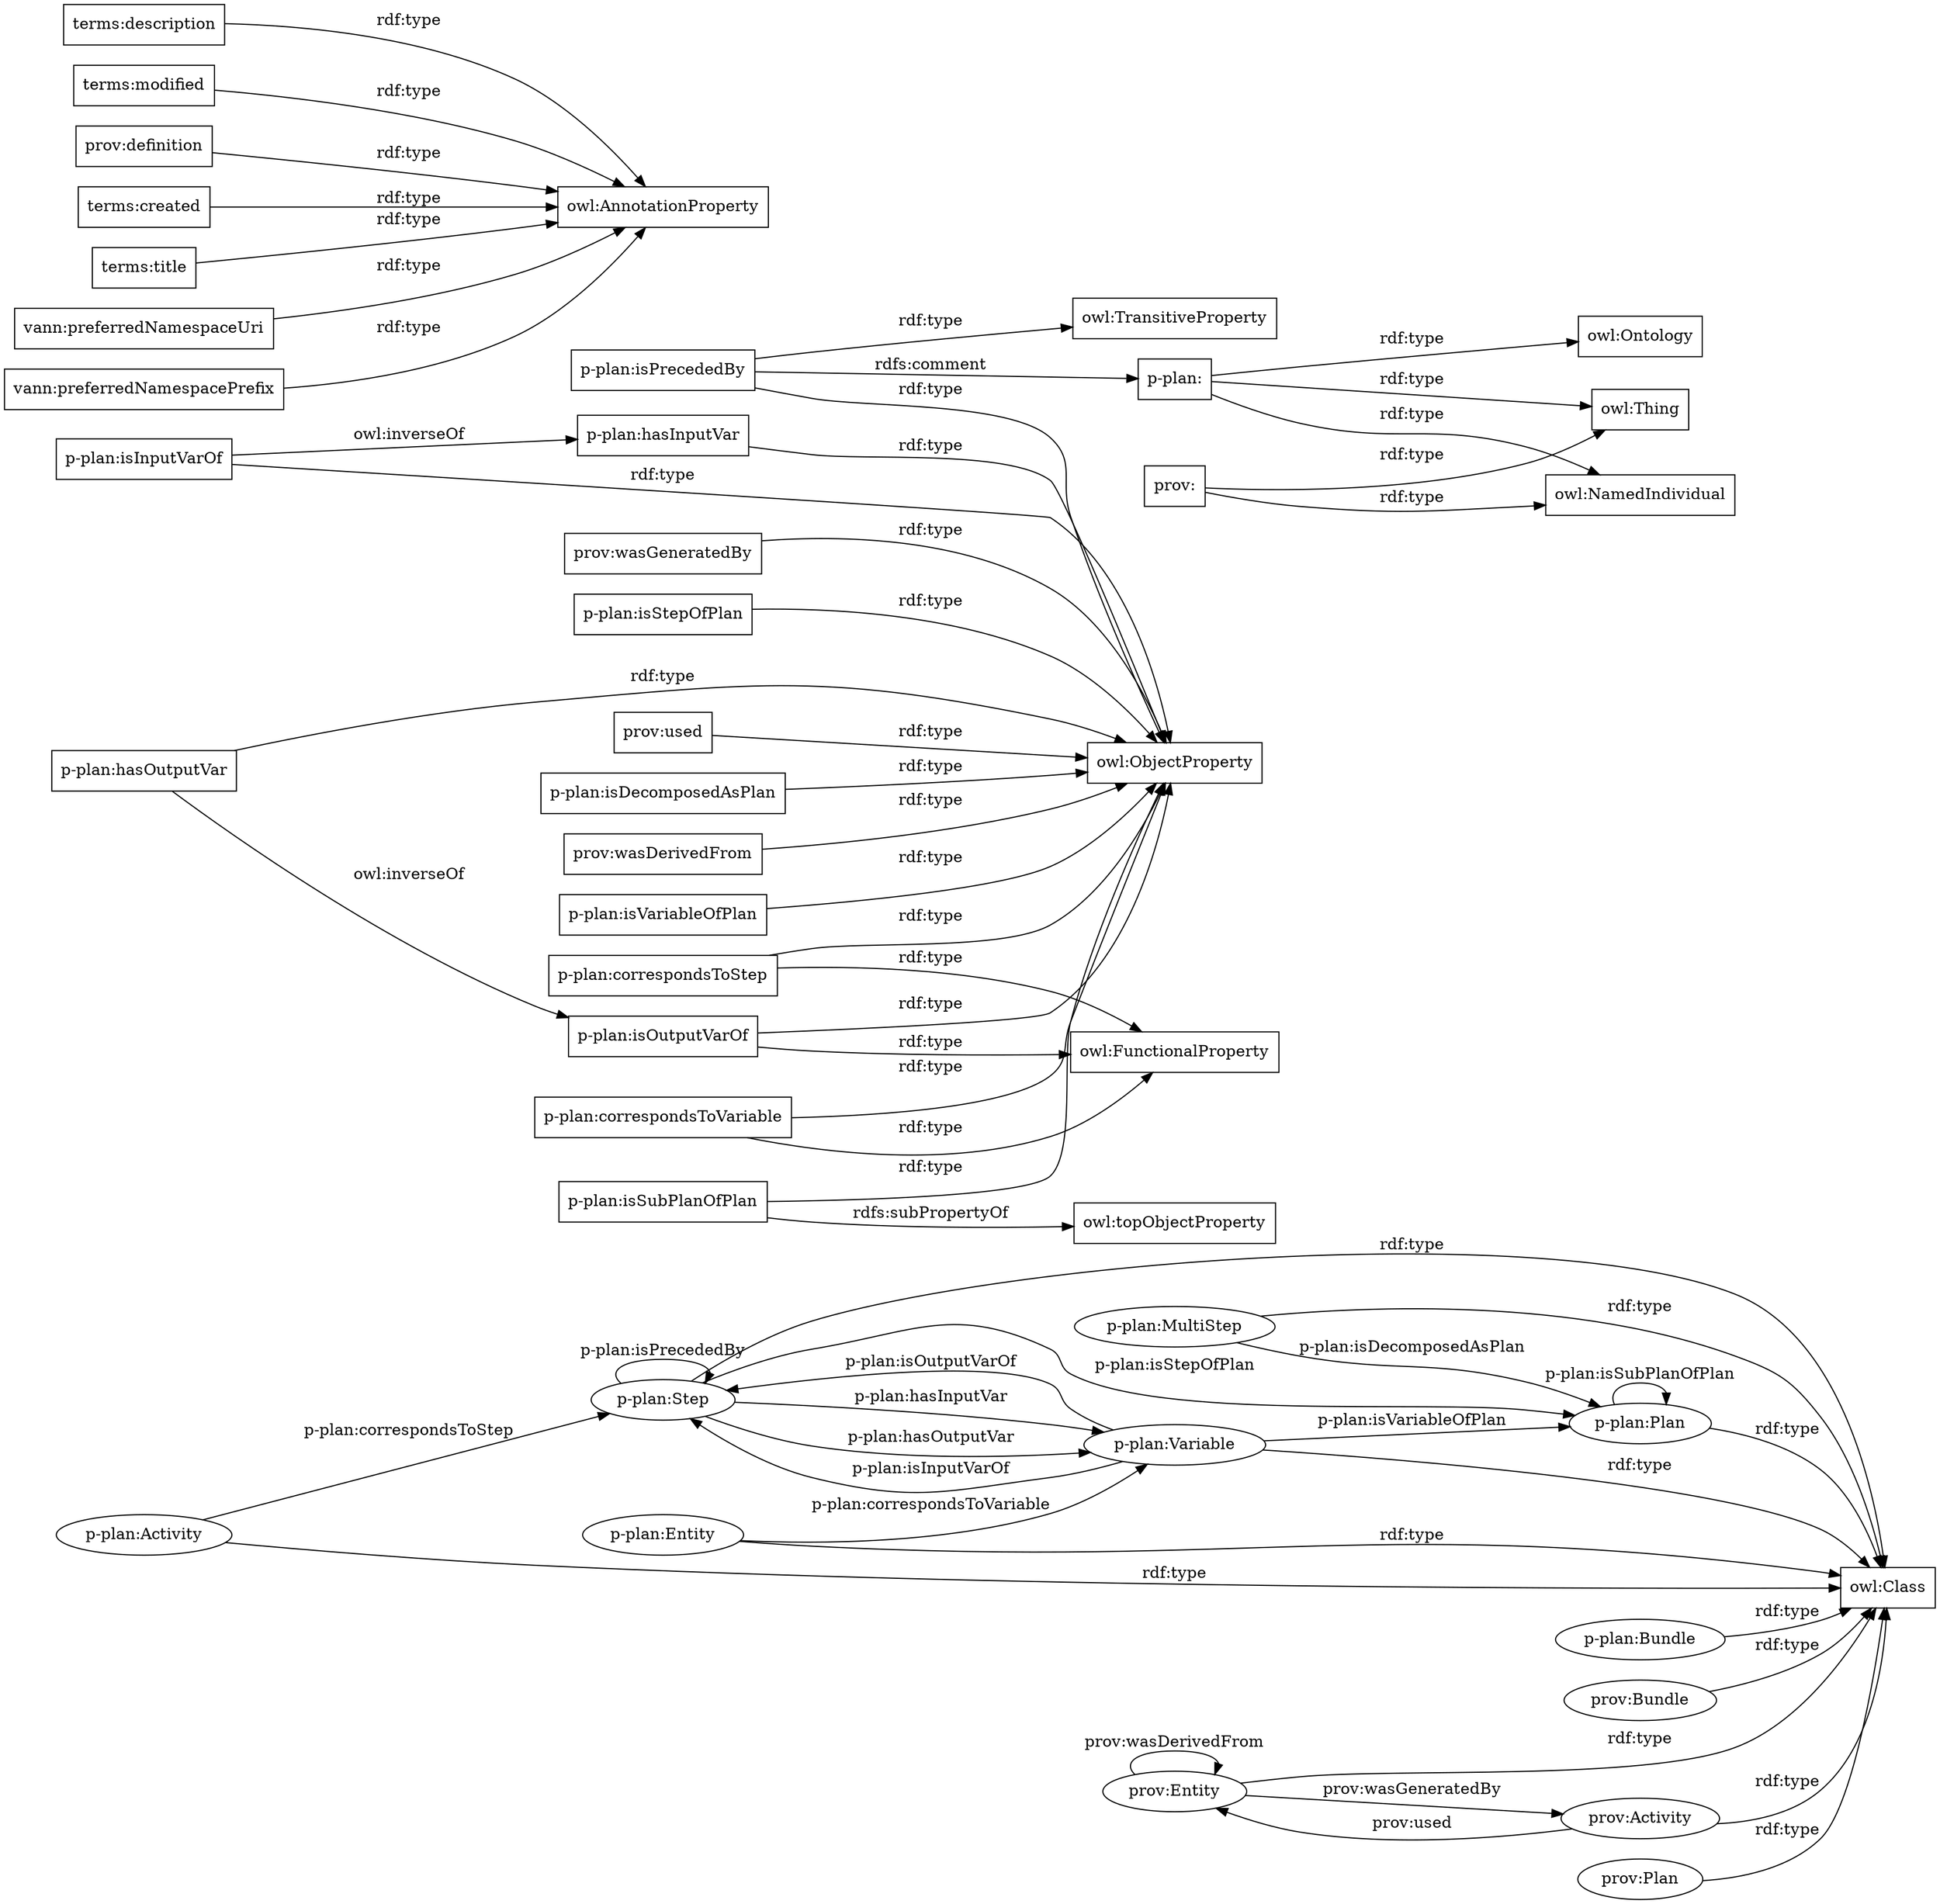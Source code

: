 digraph ar2dtool_diagram { 
rankdir=LR;
size="1000"
node [shape = ellipse, color="black"]; "p-plan:MultiStep" "p-plan:Activity" "p-plan:Step" "p-plan:Entity" "p-plan:Bundle" "prov:Bundle" "prov:Entity" "p-plan:Plan" "prov:Plan" "prov:Activity" "p-plan:Variable" ; /*classes style*/
node [shape = rectangle, color="black"]; "p-plan:" "prov:" ; /*individuals style*/
	"p-plan:Activity" -> "owl:Class" [ label = "rdf:type" ];
	"p-plan:Entity" -> "owl:Class" [ label = "rdf:type" ];
	"p-plan:isStepOfPlan" -> "owl:ObjectProperty" [ label = "rdf:type" ];
	"terms:description" -> "owl:AnnotationProperty" [ label = "rdf:type" ];
	"p-plan:hasInputVar" -> "owl:ObjectProperty" [ label = "rdf:type" ];
	"prov:used" -> "owl:ObjectProperty" [ label = "rdf:type" ];
	"p-plan:isDecomposedAsPlan" -> "owl:ObjectProperty" [ label = "rdf:type" ];
	"terms:modified" -> "owl:AnnotationProperty" [ label = "rdf:type" ];
	"prov:Plan" -> "owl:Class" [ label = "rdf:type" ];
	"p-plan:correspondsToVariable" -> "owl:FunctionalProperty" [ label = "rdf:type" ];
	"p-plan:correspondsToVariable" -> "owl:ObjectProperty" [ label = "rdf:type" ];
	"p-plan:" -> "owl:NamedIndividual" [ label = "rdf:type" ];
	"p-plan:" -> "owl:Ontology" [ label = "rdf:type" ];
	"p-plan:" -> "owl:Thing" [ label = "rdf:type" ];
	"prov:definition" -> "owl:AnnotationProperty" [ label = "rdf:type" ];
	"prov:Bundle" -> "owl:Class" [ label = "rdf:type" ];
	"terms:created" -> "owl:AnnotationProperty" [ label = "rdf:type" ];
	"prov:wasDerivedFrom" -> "owl:ObjectProperty" [ label = "rdf:type" ];
	"p-plan:isVariableOfPlan" -> "owl:ObjectProperty" [ label = "rdf:type" ];
	"p-plan:isOutputVarOf" -> "owl:FunctionalProperty" [ label = "rdf:type" ];
	"p-plan:isOutputVarOf" -> "owl:ObjectProperty" [ label = "rdf:type" ];
	"p-plan:Bundle" -> "owl:Class" [ label = "rdf:type" ];
	"p-plan:Plan" -> "owl:Class" [ label = "rdf:type" ];
	"p-plan:Variable" -> "owl:Class" [ label = "rdf:type" ];
	"terms:title" -> "owl:AnnotationProperty" [ label = "rdf:type" ];
	"p-plan:MultiStep" -> "owl:Class" [ label = "rdf:type" ];
	"p-plan:isPrecededBy" -> "p-plan:" [ label = "rdfs:comment" ];
	"p-plan:isPrecededBy" -> "owl:TransitiveProperty" [ label = "rdf:type" ];
	"p-plan:isPrecededBy" -> "owl:ObjectProperty" [ label = "rdf:type" ];
	"prov:Entity" -> "owl:Class" [ label = "rdf:type" ];
	"prov:wasGeneratedBy" -> "owl:ObjectProperty" [ label = "rdf:type" ];
	"prov:" -> "owl:NamedIndividual" [ label = "rdf:type" ];
	"prov:" -> "owl:Thing" [ label = "rdf:type" ];
	"prov:Activity" -> "owl:Class" [ label = "rdf:type" ];
	"p-plan:Step" -> "owl:Class" [ label = "rdf:type" ];
	"p-plan:correspondsToStep" -> "owl:FunctionalProperty" [ label = "rdf:type" ];
	"p-plan:correspondsToStep" -> "owl:ObjectProperty" [ label = "rdf:type" ];
	"p-plan:hasOutputVar" -> "p-plan:isOutputVarOf" [ label = "owl:inverseOf" ];
	"p-plan:hasOutputVar" -> "owl:ObjectProperty" [ label = "rdf:type" ];
	"vann:preferredNamespaceUri" -> "owl:AnnotationProperty" [ label = "rdf:type" ];
	"p-plan:isInputVarOf" -> "p-plan:hasInputVar" [ label = "owl:inverseOf" ];
	"p-plan:isInputVarOf" -> "owl:ObjectProperty" [ label = "rdf:type" ];
	"p-plan:isSubPlanOfPlan" -> "owl:topObjectProperty" [ label = "rdfs:subPropertyOf" ];
	"p-plan:isSubPlanOfPlan" -> "owl:ObjectProperty" [ label = "rdf:type" ];
	"vann:preferredNamespacePrefix" -> "owl:AnnotationProperty" [ label = "rdf:type" ];
	"p-plan:Plan" -> "p-plan:Plan" [ label = "p-plan:isSubPlanOfPlan" ];
	"prov:Entity" -> "prov:Entity" [ label = "prov:wasDerivedFrom" ];
	"p-plan:Step" -> "p-plan:Plan" [ label = "p-plan:isStepOfPlan" ];
	"p-plan:Variable" -> "p-plan:Plan" [ label = "p-plan:isVariableOfPlan" ];
	"prov:Entity" -> "prov:Activity" [ label = "prov:wasGeneratedBy" ];
	"p-plan:Step" -> "p-plan:Variable" [ label = "p-plan:hasInputVar" ];
	"p-plan:Step" -> "p-plan:Step" [ label = "p-plan:isPrecededBy" ];
	"p-plan:MultiStep" -> "p-plan:Plan" [ label = "p-plan:isDecomposedAsPlan" ];
	"p-plan:Step" -> "p-plan:Variable" [ label = "p-plan:hasOutputVar" ];
	"p-plan:Activity" -> "p-plan:Step" [ label = "p-plan:correspondsToStep" ];
	"p-plan:Entity" -> "p-plan:Variable" [ label = "p-plan:correspondsToVariable" ];
	"prov:Activity" -> "prov:Entity" [ label = "prov:used" ];
	"p-plan:Variable" -> "p-plan:Step" [ label = "p-plan:isInputVarOf" ];
	"p-plan:Variable" -> "p-plan:Step" [ label = "p-plan:isOutputVarOf" ];

}
